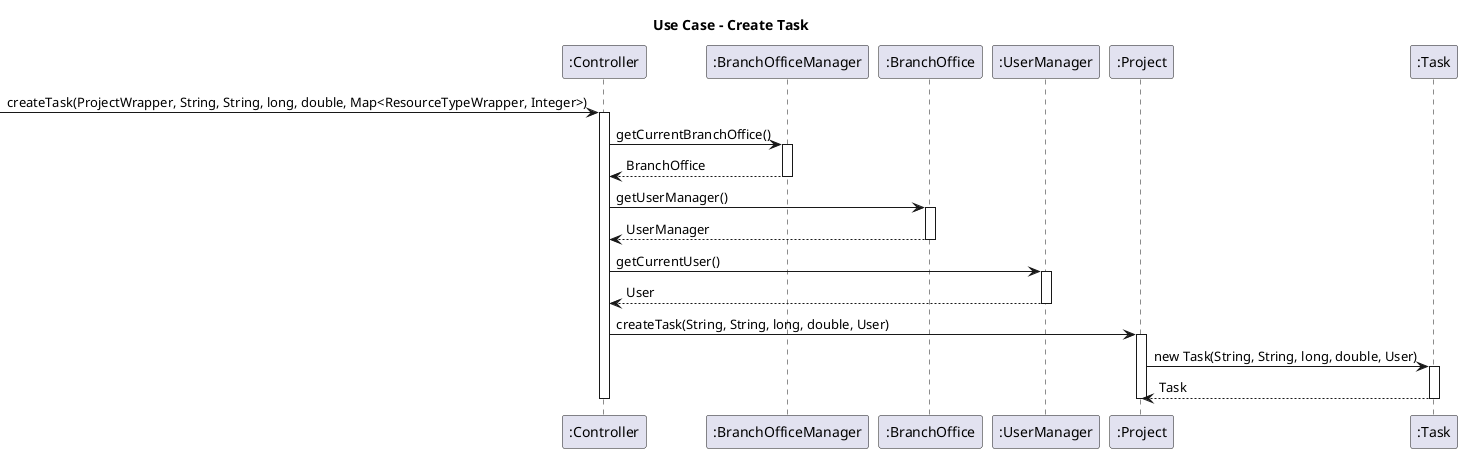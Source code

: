 @startuml

title "Use Case - Create Task"

-> ":Controller": createTask(ProjectWrapper, String, String, long, double, Map<ResourceTypeWrapper, Integer>)
activate ":Controller"

":Controller" -> ":BranchOfficeManager": getCurrentBranchOffice()
activate ":BranchOfficeManager"
":Controller" <-- ":BranchOfficeManager": BranchOffice
deactivate ":BranchOfficeManager"

":Controller" -> ":BranchOffice": getUserManager()
activate ":BranchOffice"
":Controller" <-- ":BranchOffice": UserManager
deactivate ":BranchOffice"

":Controller" -> ":UserManager": getCurrentUser()
activate ":UserManager"
":Controller" <-- ":UserManager": User
deactivate ":UserManager"

":Controller" -> ":Project" : createTask(String, String, long, double, User)
activate ":Project"

":Project" -> ":Task" : new Task(String, String, long, double, User)
activate ":Task"
":Project" <-- ":Task": Task
deactivate ":Task"
deactivate ":Project"

deactivate ":Controller"

@enduml
